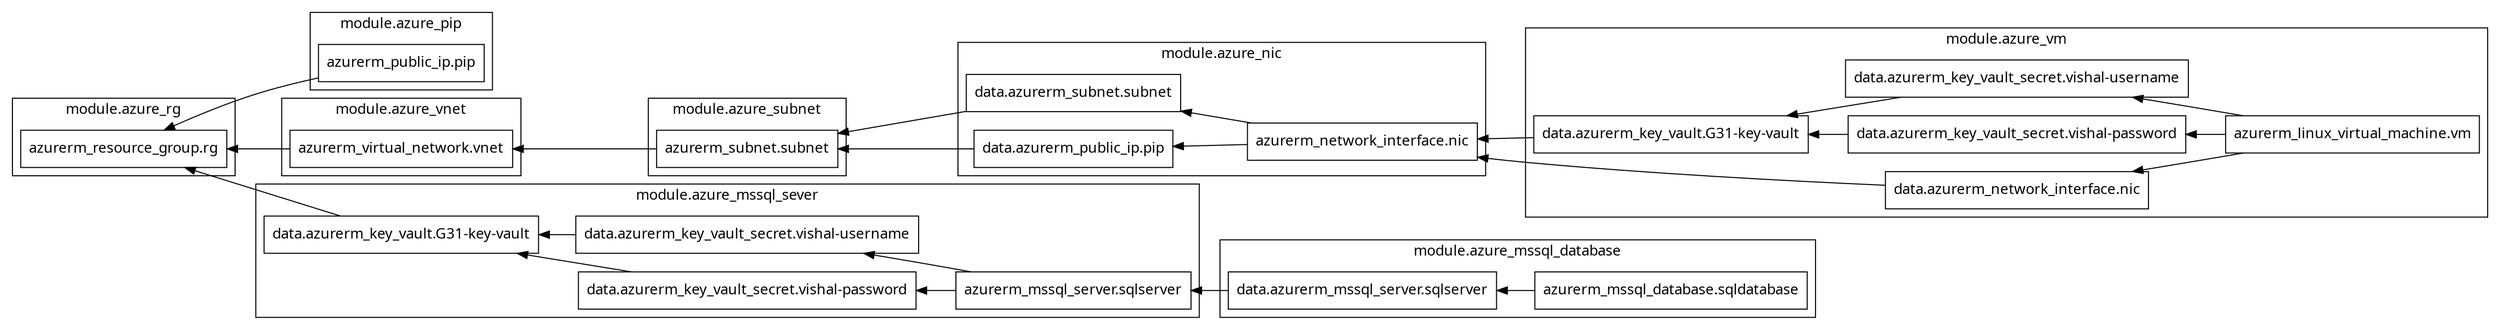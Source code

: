 digraph G {
  rankdir = "RL";
  node [shape = rect, fontname = "sans-serif"];
  subgraph "cluster_module.azure_mssql_database" {
    label = "module.azure_mssql_database"
    fontname = "sans-serif"
    "module.azure_mssql_database.data.azurerm_mssql_server.sqlserver" [label="data.azurerm_mssql_server.sqlserver"];
    "module.azure_mssql_database.azurerm_mssql_database.sqldatabase" [label="azurerm_mssql_database.sqldatabase"];
  }
  subgraph "cluster_module.azure_mssql_sever" {
    label = "module.azure_mssql_sever"
    fontname = "sans-serif"
    "module.azure_mssql_sever.data.azurerm_key_vault.G31-key-vault" [label="data.azurerm_key_vault.G31-key-vault"];
    "module.azure_mssql_sever.data.azurerm_key_vault_secret.vishal-password" [label="data.azurerm_key_vault_secret.vishal-password"];
    "module.azure_mssql_sever.data.azurerm_key_vault_secret.vishal-username" [label="data.azurerm_key_vault_secret.vishal-username"];
    "module.azure_mssql_sever.azurerm_mssql_server.sqlserver" [label="azurerm_mssql_server.sqlserver"];
  }
  subgraph "cluster_module.azure_nic" {
    label = "module.azure_nic"
    fontname = "sans-serif"
    "module.azure_nic.data.azurerm_public_ip.pip" [label="data.azurerm_public_ip.pip"];
    "module.azure_nic.data.azurerm_subnet.subnet" [label="data.azurerm_subnet.subnet"];
    "module.azure_nic.azurerm_network_interface.nic" [label="azurerm_network_interface.nic"];
  }
  subgraph "cluster_module.azure_pip" {
    label = "module.azure_pip"
    fontname = "sans-serif"
    "module.azure_pip.azurerm_public_ip.pip" [label="azurerm_public_ip.pip"];
  }
  subgraph "cluster_module.azure_rg" {
    label = "module.azure_rg"
    fontname = "sans-serif"
    "module.azure_rg.azurerm_resource_group.rg" [label="azurerm_resource_group.rg"];
  }
  subgraph "cluster_module.azure_subnet" {
    label = "module.azure_subnet"
    fontname = "sans-serif"
    "module.azure_subnet.azurerm_subnet.subnet" [label="azurerm_subnet.subnet"];
  }
  subgraph "cluster_module.azure_vm" {
    label = "module.azure_vm"
    fontname = "sans-serif"
    "module.azure_vm.data.azurerm_key_vault.G31-key-vault" [label="data.azurerm_key_vault.G31-key-vault"];
    "module.azure_vm.data.azurerm_key_vault_secret.vishal-password" [label="data.azurerm_key_vault_secret.vishal-password"];
    "module.azure_vm.data.azurerm_key_vault_secret.vishal-username" [label="data.azurerm_key_vault_secret.vishal-username"];
    "module.azure_vm.data.azurerm_network_interface.nic" [label="data.azurerm_network_interface.nic"];
    "module.azure_vm.azurerm_linux_virtual_machine.vm" [label="azurerm_linux_virtual_machine.vm"];
  }
  subgraph "cluster_module.azure_vnet" {
    label = "module.azure_vnet"
    fontname = "sans-serif"
    "module.azure_vnet.azurerm_virtual_network.vnet" [label="azurerm_virtual_network.vnet"];
  }
  "module.azure_mssql_database.data.azurerm_mssql_server.sqlserver" -> "module.azure_mssql_sever.azurerm_mssql_server.sqlserver";
  "module.azure_mssql_database.azurerm_mssql_database.sqldatabase" -> "module.azure_mssql_database.data.azurerm_mssql_server.sqlserver";
  "module.azure_mssql_sever.data.azurerm_key_vault.G31-key-vault" -> "module.azure_rg.azurerm_resource_group.rg";
  "module.azure_mssql_sever.data.azurerm_key_vault_secret.vishal-password" -> "module.azure_mssql_sever.data.azurerm_key_vault.G31-key-vault";
  "module.azure_mssql_sever.data.azurerm_key_vault_secret.vishal-username" -> "module.azure_mssql_sever.data.azurerm_key_vault.G31-key-vault";
  "module.azure_mssql_sever.azurerm_mssql_server.sqlserver" -> "module.azure_mssql_sever.data.azurerm_key_vault_secret.vishal-password";
  "module.azure_mssql_sever.azurerm_mssql_server.sqlserver" -> "module.azure_mssql_sever.data.azurerm_key_vault_secret.vishal-username";
  "module.azure_nic.data.azurerm_public_ip.pip" -> "module.azure_subnet.azurerm_subnet.subnet";
  "module.azure_nic.data.azurerm_subnet.subnet" -> "module.azure_subnet.azurerm_subnet.subnet";
  "module.azure_nic.azurerm_network_interface.nic" -> "module.azure_nic.data.azurerm_public_ip.pip";
  "module.azure_nic.azurerm_network_interface.nic" -> "module.azure_nic.data.azurerm_subnet.subnet";
  "module.azure_pip.azurerm_public_ip.pip" -> "module.azure_rg.azurerm_resource_group.rg";
  "module.azure_subnet.azurerm_subnet.subnet" -> "module.azure_vnet.azurerm_virtual_network.vnet";
  "module.azure_vm.data.azurerm_key_vault.G31-key-vault" -> "module.azure_nic.azurerm_network_interface.nic";
  "module.azure_vm.data.azurerm_key_vault_secret.vishal-password" -> "module.azure_vm.data.azurerm_key_vault.G31-key-vault";
  "module.azure_vm.data.azurerm_key_vault_secret.vishal-username" -> "module.azure_vm.data.azurerm_key_vault.G31-key-vault";
  "module.azure_vm.data.azurerm_network_interface.nic" -> "module.azure_nic.azurerm_network_interface.nic";
  "module.azure_vm.azurerm_linux_virtual_machine.vm" -> "module.azure_vm.data.azurerm_key_vault_secret.vishal-password";
  "module.azure_vm.azurerm_linux_virtual_machine.vm" -> "module.azure_vm.data.azurerm_key_vault_secret.vishal-username";
  "module.azure_vm.azurerm_linux_virtual_machine.vm" -> "module.azure_vm.data.azurerm_network_interface.nic";
  "module.azure_vnet.azurerm_virtual_network.vnet" -> "module.azure_rg.azurerm_resource_group.rg";
}
